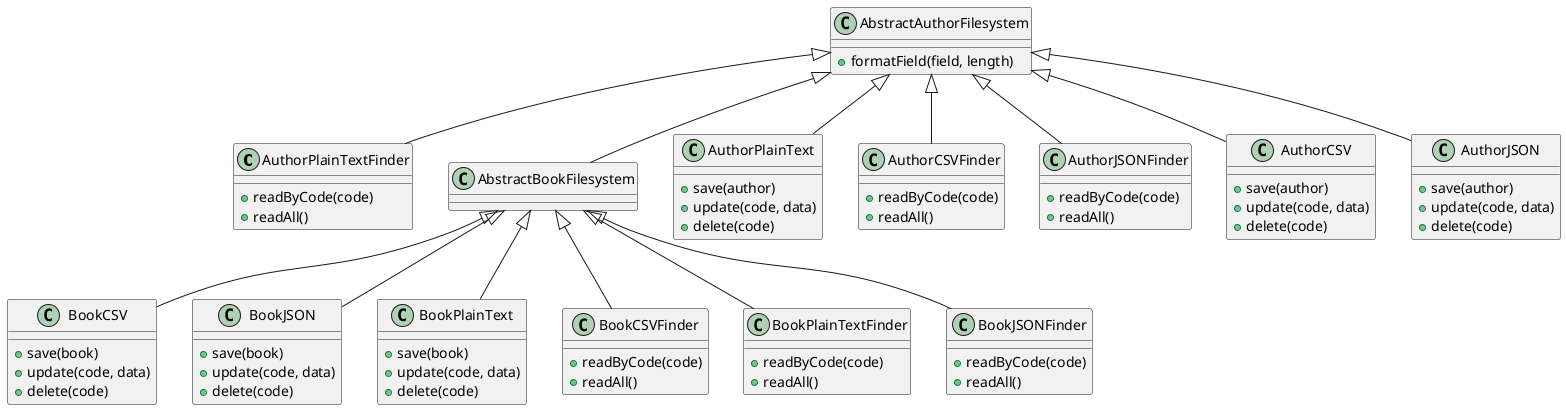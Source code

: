 @startuml class-diagram
  class "AuthorPlainTextFinder" as AuthorPlainTextFinder {
    +readByCode(code)
    +readAll()
  }
  class "AbstractBookFilesystem" as AbstractBookFilesystem {
  }
  class "BookCSV" as BookCSV {
    +save(book)
    +update(code, data)
    +delete(code)
  }
  class "BookJSON" as BookJSON {
    +save(book)
    +update(code, data)
    +delete(code)
  }
  class "AuthorPlainText" as AuthorPlainText {
    +save(author)
    +update(code, data)
    +delete(code)
  }
  class "AuthorCSVFinder" as AuthorCSVFinder {
    +readByCode(code)
    +readAll()
  }
  class "AuthorJSONFinder" as AuthorJSONFinder {
    +readByCode(code)
    +readAll()
  }
  class "BookPlainText" as BookPlainText {
    +save(book)
    +update(code, data)
    +delete(code)
  }
  class "BookCSVFinder" as BookCSVFinder {
    +readByCode(code)
    +readAll()
  }
  class "AbstractAuthorFilesystem" as AbstractAuthorFilesystem {
    +formatField(field, length)
  }
  class "AuthorCSV" as AuthorCSV {
    +save(author)
    +update(code, data)
    +delete(code)
  }
  class "BookPlainTextFinder" as BookPlainTextFinder {
    +readByCode(code)
    +readAll()
  }
  class "BookJSONFinder" as BookJSONFinder {
    +readByCode(code)
    +readAll()
  }
  class "AuthorJSON" as AuthorJSON {
    +save(author)
    +update(code, data)
    +delete(code)
  }
  AbstractAuthorFilesystem <|-- AbstractBookFilesystem
  AbstractAuthorFilesystem <|-- AuthorCSV
  AbstractAuthorFilesystem <|-- AuthorCSVFinder
  AbstractAuthorFilesystem <|-- AuthorJSON
  AbstractAuthorFilesystem <|-- AuthorJSONFinder
  AbstractAuthorFilesystem <|-- AuthorPlainText
  AbstractAuthorFilesystem <|-- AuthorPlainTextFinder
  AbstractBookFilesystem <|-- BookCSV
  AbstractBookFilesystem <|-- BookCSVFinder
  AbstractBookFilesystem <|-- BookJSON
  AbstractBookFilesystem <|-- BookJSONFinder
  AbstractBookFilesystem <|-- BookPlainText
  AbstractBookFilesystem <|-- BookPlainTextFinder
@enduml
